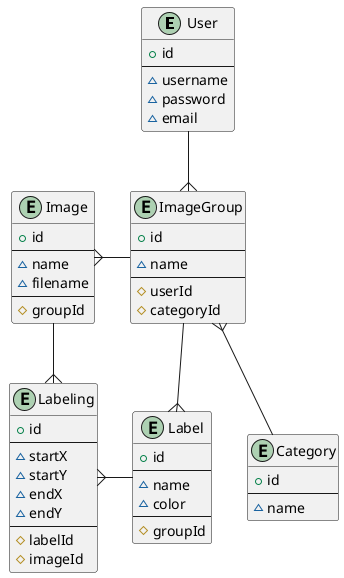 @startuml

entity User {
	+id
	--
	~username
	~password
	~email
}

entity Image {
	+id
	--
	~name
	~filename
	--
	#groupId
}

entity ImageGroup {
	+id
	--
	~name
	--
	#userId
	#categoryId
}

entity Category {
	+id
	--
	~name
}

entity Label {
	+id
	--
	~name
	~color
	--
	#groupId
}

entity Labeling {
	+id
	--
	~startX
	~startY
	~endX
	~endY
	--
	#labelId
	#imageId
}

User --{ ImageGroup
ImageGroup -left-{ Image
ImageGroup }-- Category
ImageGroup --{ Label
Labeling }-left- Image
Labeling }-right- Label

@enduml
